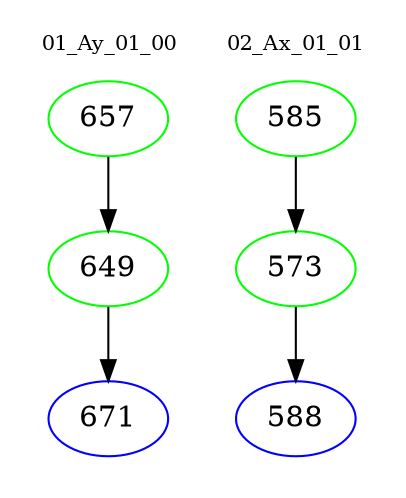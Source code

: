digraph{
subgraph cluster_0 {
color = white
label = "01_Ay_01_00";
fontsize=10;
T0_657 [label="657", color="green"]
T0_657 -> T0_649 [color="black"]
T0_649 [label="649", color="green"]
T0_649 -> T0_671 [color="black"]
T0_671 [label="671", color="blue"]
}
subgraph cluster_1 {
color = white
label = "02_Ax_01_01";
fontsize=10;
T1_585 [label="585", color="green"]
T1_585 -> T1_573 [color="black"]
T1_573 [label="573", color="green"]
T1_573 -> T1_588 [color="black"]
T1_588 [label="588", color="blue"]
}
}
